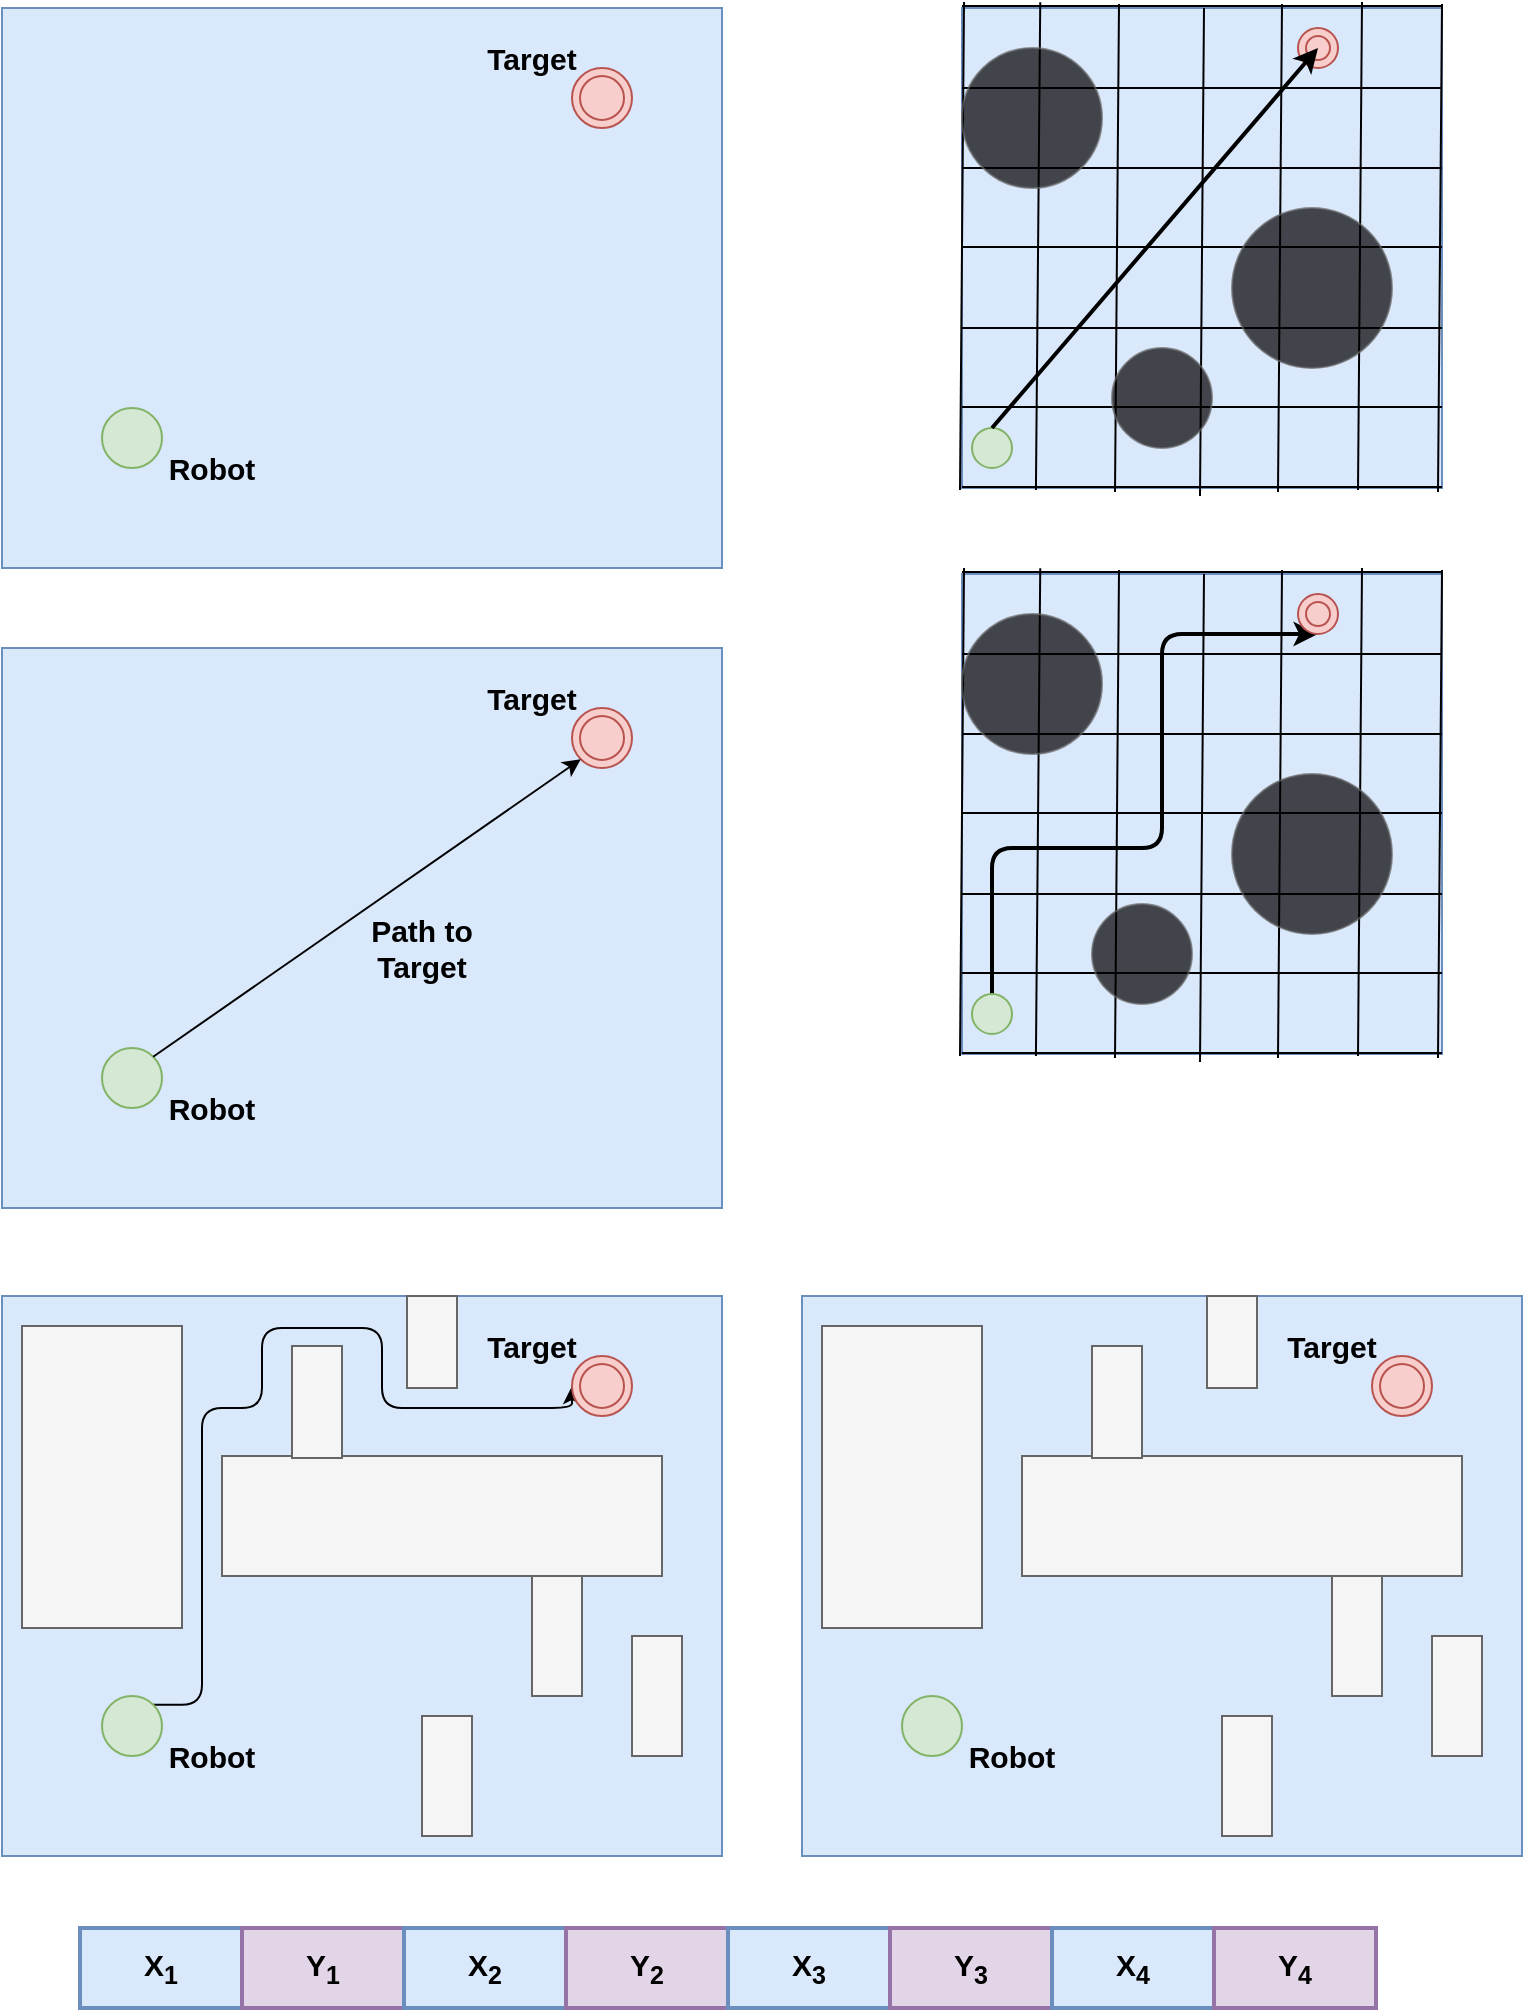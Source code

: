 <mxfile version="10.6.1" type="github"><diagram id="Xp3_fmOVAIQU0Qu5Qnvm" name="Page-1"><mxGraphModel dx="1141" dy="742" grid="1" gridSize="10" guides="1" tooltips="1" connect="1" arrows="1" fold="1" page="1" pageScale="1" pageWidth="850" pageHeight="1100" math="0" shadow="0"><root><mxCell id="0"/><mxCell id="1" parent="0"/><mxCell id="iXY8egywMgl25E5ZSoyj-1" value="" style="rounded=0;whiteSpace=wrap;html=1;fillColor=#dae8fc;strokeColor=#6c8ebf;" vertex="1" parent="1"><mxGeometry x="40" y="40" width="360" height="280" as="geometry"/></mxCell><mxCell id="iXY8egywMgl25E5ZSoyj-3" value="" style="ellipse;whiteSpace=wrap;html=1;aspect=fixed;fillColor=#d5e8d4;strokeColor=#82b366;" vertex="1" parent="1"><mxGeometry x="90" y="240" width="30" height="30" as="geometry"/></mxCell><mxCell id="iXY8egywMgl25E5ZSoyj-4" value="" style="ellipse;shape=doubleEllipse;whiteSpace=wrap;html=1;aspect=fixed;fillColor=#f8cecc;strokeColor=#b85450;" vertex="1" parent="1"><mxGeometry x="325" y="70" width="30" height="30" as="geometry"/></mxCell><mxCell id="iXY8egywMgl25E5ZSoyj-11" value="&lt;div style=&quot;font-size: 15px&quot;&gt;&lt;font style=&quot;font-size: 15px&quot;&gt;&lt;b&gt;Robot&lt;/b&gt;&lt;/font&gt;&lt;/div&gt;" style="text;html=1;strokeColor=none;fillColor=none;align=center;verticalAlign=middle;whiteSpace=wrap;rounded=0;" vertex="1" parent="1"><mxGeometry x="105" y="250" width="80" height="40" as="geometry"/></mxCell><mxCell id="iXY8egywMgl25E5ZSoyj-12" value="&lt;b&gt;&lt;font style=&quot;font-size: 15px&quot;&gt;Target&lt;/font&gt;&lt;/b&gt;" style="text;html=1;strokeColor=none;fillColor=none;align=center;verticalAlign=middle;whiteSpace=wrap;rounded=0;" vertex="1" parent="1"><mxGeometry x="265" y="45" width="80" height="40" as="geometry"/></mxCell><mxCell id="iXY8egywMgl25E5ZSoyj-13" value="" style="rounded=0;whiteSpace=wrap;html=1;fillColor=#dae8fc;strokeColor=#6c8ebf;" vertex="1" parent="1"><mxGeometry x="40" y="360" width="360" height="280" as="geometry"/></mxCell><mxCell id="iXY8egywMgl25E5ZSoyj-14" value="" style="ellipse;whiteSpace=wrap;html=1;aspect=fixed;fillColor=#d5e8d4;strokeColor=#82b366;" vertex="1" parent="1"><mxGeometry x="90" y="560" width="30" height="30" as="geometry"/></mxCell><mxCell id="iXY8egywMgl25E5ZSoyj-15" value="" style="ellipse;shape=doubleEllipse;whiteSpace=wrap;html=1;aspect=fixed;fillColor=#f8cecc;strokeColor=#b85450;" vertex="1" parent="1"><mxGeometry x="325" y="390" width="30" height="30" as="geometry"/></mxCell><mxCell id="iXY8egywMgl25E5ZSoyj-16" value="&lt;div style=&quot;font-size: 15px&quot;&gt;&lt;font style=&quot;font-size: 15px&quot;&gt;&lt;b&gt;Robot&lt;/b&gt;&lt;/font&gt;&lt;/div&gt;" style="text;html=1;strokeColor=none;fillColor=none;align=center;verticalAlign=middle;whiteSpace=wrap;rounded=0;" vertex="1" parent="1"><mxGeometry x="105" y="570" width="80" height="40" as="geometry"/></mxCell><mxCell id="iXY8egywMgl25E5ZSoyj-17" value="&lt;b&gt;&lt;font style=&quot;font-size: 15px&quot;&gt;Target&lt;/font&gt;&lt;/b&gt;" style="text;html=1;strokeColor=none;fillColor=none;align=center;verticalAlign=middle;whiteSpace=wrap;rounded=0;" vertex="1" parent="1"><mxGeometry x="265" y="365" width="80" height="40" as="geometry"/></mxCell><mxCell id="iXY8egywMgl25E5ZSoyj-18" value="" style="endArrow=classic;html=1;strokeColor=#000000;exitX=1;exitY=0;exitDx=0;exitDy=0;entryX=0;entryY=1;entryDx=0;entryDy=0;" edge="1" parent="1" source="iXY8egywMgl25E5ZSoyj-14" target="iXY8egywMgl25E5ZSoyj-15"><mxGeometry width="50" height="50" relative="1" as="geometry"><mxPoint x="40" y="710" as="sourcePoint"/><mxPoint x="90" y="660" as="targetPoint"/></mxGeometry></mxCell><mxCell id="iXY8egywMgl25E5ZSoyj-19" value="&lt;b&gt;&lt;font style=&quot;font-size: 15px&quot;&gt;Path to Target&lt;/font&gt;&lt;/b&gt;" style="text;html=1;strokeColor=none;fillColor=none;align=center;verticalAlign=middle;whiteSpace=wrap;rounded=0;" vertex="1" parent="1"><mxGeometry x="220" y="500" width="60" height="20" as="geometry"/></mxCell><mxCell id="iXY8egywMgl25E5ZSoyj-21" value="" style="rounded=0;whiteSpace=wrap;html=1;fillColor=#dae8fc;strokeColor=#6c8ebf;" vertex="1" parent="1"><mxGeometry x="40" y="684" width="360" height="280" as="geometry"/></mxCell><mxCell id="iXY8egywMgl25E5ZSoyj-36" style="edgeStyle=orthogonalEdgeStyle;rounded=1;orthogonalLoop=1;jettySize=auto;html=1;exitX=1;exitY=0;exitDx=0;exitDy=0;entryX=0;entryY=0.5;entryDx=0;entryDy=0;strokeColor=#000000;" edge="1" parent="1" source="iXY8egywMgl25E5ZSoyj-22" target="iXY8egywMgl25E5ZSoyj-23"><mxGeometry relative="1" as="geometry"><Array as="points"><mxPoint x="140" y="888"/><mxPoint x="140" y="740"/><mxPoint x="170" y="740"/><mxPoint x="170" y="700"/><mxPoint x="230" y="700"/><mxPoint x="230" y="740"/><mxPoint x="325" y="740"/></Array></mxGeometry></mxCell><mxCell id="iXY8egywMgl25E5ZSoyj-22" value="" style="ellipse;whiteSpace=wrap;html=1;aspect=fixed;fillColor=#d5e8d4;strokeColor=#82b366;" vertex="1" parent="1"><mxGeometry x="90" y="884" width="30" height="30" as="geometry"/></mxCell><mxCell id="iXY8egywMgl25E5ZSoyj-23" value="" style="ellipse;shape=doubleEllipse;whiteSpace=wrap;html=1;aspect=fixed;fillColor=#f8cecc;strokeColor=#b85450;" vertex="1" parent="1"><mxGeometry x="325" y="714" width="30" height="30" as="geometry"/></mxCell><mxCell id="iXY8egywMgl25E5ZSoyj-24" value="&lt;div style=&quot;font-size: 15px&quot;&gt;&lt;font style=&quot;font-size: 15px&quot;&gt;&lt;b&gt;Robot&lt;/b&gt;&lt;/font&gt;&lt;/div&gt;" style="text;html=1;strokeColor=none;fillColor=none;align=center;verticalAlign=middle;whiteSpace=wrap;rounded=0;" vertex="1" parent="1"><mxGeometry x="105" y="894" width="80" height="40" as="geometry"/></mxCell><mxCell id="iXY8egywMgl25E5ZSoyj-25" value="&lt;b&gt;&lt;font style=&quot;font-size: 15px&quot;&gt;Target&lt;/font&gt;&lt;/b&gt;" style="text;html=1;strokeColor=none;fillColor=none;align=center;verticalAlign=middle;whiteSpace=wrap;rounded=0;" vertex="1" parent="1"><mxGeometry x="265" y="689" width="80" height="40" as="geometry"/></mxCell><mxCell id="iXY8egywMgl25E5ZSoyj-26" value="" style="rounded=0;whiteSpace=wrap;html=1;strokeColor=#666666;fillColor=#f5f5f5;fontColor=#333333;" vertex="1" parent="1"><mxGeometry x="50" y="699" width="80" height="151" as="geometry"/></mxCell><mxCell id="iXY8egywMgl25E5ZSoyj-27" value="" style="rounded=0;whiteSpace=wrap;html=1;strokeColor=#666666;fillColor=#f5f5f5;fontColor=#333333;" vertex="1" parent="1"><mxGeometry x="150" y="764" width="220" height="60" as="geometry"/></mxCell><mxCell id="iXY8egywMgl25E5ZSoyj-33" value="" style="rounded=0;whiteSpace=wrap;html=1;strokeColor=#666666;fillColor=#f5f5f5;fontColor=#333333;" vertex="1" parent="1"><mxGeometry x="250" y="894" width="25" height="60" as="geometry"/></mxCell><mxCell id="iXY8egywMgl25E5ZSoyj-34" value="" style="rounded=0;whiteSpace=wrap;html=1;fillColor=#f5f5f5;strokeColor=#666666;fontColor=#333333;" vertex="1" parent="1"><mxGeometry x="185" y="709" width="25" height="56" as="geometry"/></mxCell><mxCell id="iXY8egywMgl25E5ZSoyj-35" value="" style="rounded=0;whiteSpace=wrap;html=1;strokeColor=#666666;fillColor=#f5f5f5;fontColor=#333333;" vertex="1" parent="1"><mxGeometry x="242.5" y="684" width="25" height="46" as="geometry"/></mxCell><mxCell id="iXY8egywMgl25E5ZSoyj-37" value="" style="rounded=0;whiteSpace=wrap;html=1;strokeColor=#666666;fillColor=#f5f5f5;fontColor=#333333;" vertex="1" parent="1"><mxGeometry x="305" y="824" width="25" height="60" as="geometry"/></mxCell><mxCell id="iXY8egywMgl25E5ZSoyj-38" value="" style="rounded=0;whiteSpace=wrap;html=1;strokeColor=#666666;fillColor=#f5f5f5;fontColor=#333333;" vertex="1" parent="1"><mxGeometry x="355" y="854" width="25" height="60" as="geometry"/></mxCell><mxCell id="iXY8egywMgl25E5ZSoyj-39" value="" style="rounded=0;whiteSpace=wrap;html=1;fillColor=#dae8fc;strokeColor=#6c8ebf;" vertex="1" parent="1"><mxGeometry x="440" y="684" width="360" height="280" as="geometry"/></mxCell><mxCell id="iXY8egywMgl25E5ZSoyj-41" value="" style="ellipse;whiteSpace=wrap;html=1;aspect=fixed;fillColor=#d5e8d4;strokeColor=#82b366;" vertex="1" parent="1"><mxGeometry x="490" y="884" width="30" height="30" as="geometry"/></mxCell><mxCell id="iXY8egywMgl25E5ZSoyj-42" value="" style="ellipse;shape=doubleEllipse;whiteSpace=wrap;html=1;aspect=fixed;fillColor=#f8cecc;strokeColor=#b85450;" vertex="1" parent="1"><mxGeometry x="725" y="714" width="30" height="30" as="geometry"/></mxCell><mxCell id="iXY8egywMgl25E5ZSoyj-43" value="&lt;div style=&quot;font-size: 15px&quot;&gt;&lt;font style=&quot;font-size: 15px&quot;&gt;&lt;b&gt;Robot&lt;/b&gt;&lt;/font&gt;&lt;/div&gt;" style="text;html=1;strokeColor=none;fillColor=none;align=center;verticalAlign=middle;whiteSpace=wrap;rounded=0;" vertex="1" parent="1"><mxGeometry x="505" y="894" width="80" height="40" as="geometry"/></mxCell><mxCell id="iXY8egywMgl25E5ZSoyj-44" value="&lt;b&gt;&lt;font style=&quot;font-size: 15px&quot;&gt;Target&lt;/font&gt;&lt;/b&gt;" style="text;html=1;strokeColor=none;fillColor=none;align=center;verticalAlign=middle;whiteSpace=wrap;rounded=0;" vertex="1" parent="1"><mxGeometry x="665" y="689" width="80" height="40" as="geometry"/></mxCell><mxCell id="iXY8egywMgl25E5ZSoyj-45" value="" style="rounded=0;whiteSpace=wrap;html=1;strokeColor=#666666;fillColor=#f5f5f5;fontColor=#333333;" vertex="1" parent="1"><mxGeometry x="450" y="699" width="80" height="151" as="geometry"/></mxCell><mxCell id="iXY8egywMgl25E5ZSoyj-46" value="" style="rounded=0;whiteSpace=wrap;html=1;strokeColor=#666666;fillColor=#f5f5f5;fontColor=#333333;" vertex="1" parent="1"><mxGeometry x="550" y="764" width="220" height="60" as="geometry"/></mxCell><mxCell id="iXY8egywMgl25E5ZSoyj-47" value="" style="rounded=0;whiteSpace=wrap;html=1;strokeColor=#666666;fillColor=#f5f5f5;fontColor=#333333;" vertex="1" parent="1"><mxGeometry x="650" y="894" width="25" height="60" as="geometry"/></mxCell><mxCell id="iXY8egywMgl25E5ZSoyj-48" value="" style="rounded=0;whiteSpace=wrap;html=1;fillColor=#f5f5f5;strokeColor=#666666;fontColor=#333333;" vertex="1" parent="1"><mxGeometry x="585" y="709" width="25" height="56" as="geometry"/></mxCell><mxCell id="iXY8egywMgl25E5ZSoyj-49" value="" style="rounded=0;whiteSpace=wrap;html=1;strokeColor=#666666;fillColor=#f5f5f5;fontColor=#333333;" vertex="1" parent="1"><mxGeometry x="642.5" y="684" width="25" height="46" as="geometry"/></mxCell><mxCell id="iXY8egywMgl25E5ZSoyj-50" value="" style="rounded=0;whiteSpace=wrap;html=1;strokeColor=#666666;fillColor=#f5f5f5;fontColor=#333333;" vertex="1" parent="1"><mxGeometry x="705" y="824" width="25" height="60" as="geometry"/></mxCell><mxCell id="iXY8egywMgl25E5ZSoyj-51" value="" style="rounded=0;whiteSpace=wrap;html=1;strokeColor=#666666;fillColor=#f5f5f5;fontColor=#333333;" vertex="1" parent="1"><mxGeometry x="755" y="854" width="25" height="60" as="geometry"/></mxCell><mxCell id="iXY8egywMgl25E5ZSoyj-52" value="" style="rounded=0;whiteSpace=wrap;html=1;fillColor=#dae8fc;strokeColor=#6c8ebf;" vertex="1" parent="1"><mxGeometry x="520" y="40" width="240" height="240" as="geometry"/></mxCell><mxCell id="iXY8egywMgl25E5ZSoyj-53" value="" style="endArrow=none;html=1;strokeColor=#000000;exitX=0.154;exitY=1.004;exitDx=0;exitDy=0;exitPerimeter=0;entryX=0.163;entryY=-0.012;entryDx=0;entryDy=0;entryPerimeter=0;" edge="1" parent="1" source="iXY8egywMgl25E5ZSoyj-52" target="iXY8egywMgl25E5ZSoyj-52"><mxGeometry width="50" height="50" relative="1" as="geometry"><mxPoint x="550" y="280" as="sourcePoint"/><mxPoint x="600" y="230" as="targetPoint"/></mxGeometry></mxCell><mxCell id="iXY8egywMgl25E5ZSoyj-54" value="" style="endArrow=none;html=1;strokeColor=#000000;exitX=0.154;exitY=1.004;exitDx=0;exitDy=0;exitPerimeter=0;entryX=0.163;entryY=-0.012;entryDx=0;entryDy=0;entryPerimeter=0;" edge="1" parent="1"><mxGeometry width="50" height="50" relative="1" as="geometry"><mxPoint x="596.5" y="282" as="sourcePoint"/><mxPoint x="598.5" y="38" as="targetPoint"/></mxGeometry></mxCell><mxCell id="iXY8egywMgl25E5ZSoyj-55" value="" style="endArrow=none;html=1;strokeColor=#000000;exitX=0.154;exitY=1.004;exitDx=0;exitDy=0;exitPerimeter=0;entryX=0.163;entryY=-0.012;entryDx=0;entryDy=0;entryPerimeter=0;" edge="1" parent="1"><mxGeometry width="50" height="50" relative="1" as="geometry"><mxPoint x="639" y="284" as="sourcePoint"/><mxPoint x="641" y="40" as="targetPoint"/></mxGeometry></mxCell><mxCell id="iXY8egywMgl25E5ZSoyj-56" value="" style="endArrow=none;html=1;strokeColor=#000000;exitX=0.154;exitY=1.004;exitDx=0;exitDy=0;exitPerimeter=0;entryX=0.163;entryY=-0.012;entryDx=0;entryDy=0;entryPerimeter=0;" edge="1" parent="1"><mxGeometry width="50" height="50" relative="1" as="geometry"><mxPoint x="678" y="282" as="sourcePoint"/><mxPoint x="680" y="38" as="targetPoint"/></mxGeometry></mxCell><mxCell id="iXY8egywMgl25E5ZSoyj-57" value="" style="endArrow=none;html=1;strokeColor=#000000;exitX=0.154;exitY=1.004;exitDx=0;exitDy=0;exitPerimeter=0;entryX=0.163;entryY=-0.012;entryDx=0;entryDy=0;entryPerimeter=0;" edge="1" parent="1"><mxGeometry width="50" height="50" relative="1" as="geometry"><mxPoint x="718" y="281" as="sourcePoint"/><mxPoint x="720" y="37" as="targetPoint"/></mxGeometry></mxCell><mxCell id="iXY8egywMgl25E5ZSoyj-58" value="" style="endArrow=none;html=1;strokeColor=#000000;exitX=0.154;exitY=1.004;exitDx=0;exitDy=0;exitPerimeter=0;entryX=0.163;entryY=-0.012;entryDx=0;entryDy=0;entryPerimeter=0;" edge="1" parent="1"><mxGeometry width="50" height="50" relative="1" as="geometry"><mxPoint x="519" y="281" as="sourcePoint"/><mxPoint x="521" y="37" as="targetPoint"/></mxGeometry></mxCell><mxCell id="iXY8egywMgl25E5ZSoyj-59" value="" style="endArrow=none;html=1;strokeColor=#000000;exitX=0.154;exitY=1.004;exitDx=0;exitDy=0;exitPerimeter=0;entryX=0.163;entryY=-0.012;entryDx=0;entryDy=0;entryPerimeter=0;" edge="1" parent="1"><mxGeometry width="50" height="50" relative="1" as="geometry"><mxPoint x="758" y="282" as="sourcePoint"/><mxPoint x="760" y="38" as="targetPoint"/></mxGeometry></mxCell><mxCell id="iXY8egywMgl25E5ZSoyj-61" value="" style="endArrow=none;html=1;strokeColor=#000000;" edge="1" parent="1"><mxGeometry width="50" height="50" relative="1" as="geometry"><mxPoint x="520" y="279.5" as="sourcePoint"/><mxPoint x="760" y="279.5" as="targetPoint"/></mxGeometry></mxCell><mxCell id="iXY8egywMgl25E5ZSoyj-62" value="" style="endArrow=none;html=1;strokeColor=#000000;" edge="1" parent="1"><mxGeometry width="50" height="50" relative="1" as="geometry"><mxPoint x="520" y="239.5" as="sourcePoint"/><mxPoint x="760" y="239.5" as="targetPoint"/></mxGeometry></mxCell><mxCell id="iXY8egywMgl25E5ZSoyj-63" value="" style="endArrow=none;html=1;strokeColor=#000000;" edge="1" parent="1"><mxGeometry width="50" height="50" relative="1" as="geometry"><mxPoint x="520" y="200" as="sourcePoint"/><mxPoint x="760" y="200" as="targetPoint"/></mxGeometry></mxCell><mxCell id="iXY8egywMgl25E5ZSoyj-64" value="" style="endArrow=none;html=1;strokeColor=#000000;" edge="1" parent="1"><mxGeometry width="50" height="50" relative="1" as="geometry"><mxPoint x="520" y="159.5" as="sourcePoint"/><mxPoint x="760" y="159.5" as="targetPoint"/></mxGeometry></mxCell><mxCell id="iXY8egywMgl25E5ZSoyj-65" value="" style="endArrow=none;html=1;strokeColor=#000000;" edge="1" parent="1"><mxGeometry width="50" height="50" relative="1" as="geometry"><mxPoint x="520" y="120" as="sourcePoint"/><mxPoint x="760" y="120" as="targetPoint"/></mxGeometry></mxCell><mxCell id="iXY8egywMgl25E5ZSoyj-66" value="" style="endArrow=none;html=1;strokeColor=#000000;" edge="1" parent="1"><mxGeometry width="50" height="50" relative="1" as="geometry"><mxPoint x="520" y="80" as="sourcePoint"/><mxPoint x="760" y="80" as="targetPoint"/></mxGeometry></mxCell><mxCell id="iXY8egywMgl25E5ZSoyj-67" value="" style="endArrow=none;html=1;strokeColor=#000000;" edge="1" parent="1"><mxGeometry width="50" height="50" relative="1" as="geometry"><mxPoint x="520" y="39" as="sourcePoint"/><mxPoint x="760" y="39" as="targetPoint"/></mxGeometry></mxCell><mxCell id="iXY8egywMgl25E5ZSoyj-68" value="" style="ellipse;whiteSpace=wrap;html=1;aspect=fixed;fillColor=#000000;opacity=70;strokeColor=#666666;fontColor=#333333;" vertex="1" parent="1"><mxGeometry x="655" y="140" width="80" height="80" as="geometry"/></mxCell><mxCell id="iXY8egywMgl25E5ZSoyj-69" value="" style="ellipse;whiteSpace=wrap;html=1;aspect=fixed;fillColor=#000000;opacity=70;strokeColor=#666666;fontColor=#333333;" vertex="1" parent="1"><mxGeometry x="520" y="60" width="70" height="70" as="geometry"/></mxCell><mxCell id="iXY8egywMgl25E5ZSoyj-71" value="" style="ellipse;whiteSpace=wrap;html=1;aspect=fixed;fillColor=#000000;opacity=70;strokeColor=#666666;fontColor=#333333;" vertex="1" parent="1"><mxGeometry x="595" y="210" width="50" height="50" as="geometry"/></mxCell><mxCell id="iXY8egywMgl25E5ZSoyj-74" value="" style="ellipse;whiteSpace=wrap;html=1;aspect=fixed;fillColor=#d5e8d4;strokeColor=#82b366;" vertex="1" parent="1"><mxGeometry x="525" y="250" width="20" height="20" as="geometry"/></mxCell><mxCell id="iXY8egywMgl25E5ZSoyj-76" value="" style="ellipse;shape=doubleEllipse;whiteSpace=wrap;html=1;aspect=fixed;fillColor=#f8cecc;strokeColor=#b85450;" vertex="1" parent="1"><mxGeometry x="688" y="50" width="20" height="20" as="geometry"/></mxCell><mxCell id="iXY8egywMgl25E5ZSoyj-78" value="" style="rounded=0;whiteSpace=wrap;html=1;fillColor=#dae8fc;strokeColor=#6c8ebf;" vertex="1" parent="1"><mxGeometry x="520" y="323" width="240" height="240" as="geometry"/></mxCell><mxCell id="iXY8egywMgl25E5ZSoyj-79" value="" style="endArrow=none;html=1;strokeColor=#000000;exitX=0.154;exitY=1.004;exitDx=0;exitDy=0;exitPerimeter=0;entryX=0.163;entryY=-0.012;entryDx=0;entryDy=0;entryPerimeter=0;" edge="1" parent="1" source="iXY8egywMgl25E5ZSoyj-78" target="iXY8egywMgl25E5ZSoyj-78"><mxGeometry width="50" height="50" relative="1" as="geometry"><mxPoint x="550" y="563" as="sourcePoint"/><mxPoint x="600" y="513" as="targetPoint"/></mxGeometry></mxCell><mxCell id="iXY8egywMgl25E5ZSoyj-80" value="" style="endArrow=none;html=1;strokeColor=#000000;exitX=0.154;exitY=1.004;exitDx=0;exitDy=0;exitPerimeter=0;entryX=0.163;entryY=-0.012;entryDx=0;entryDy=0;entryPerimeter=0;" edge="1" parent="1"><mxGeometry width="50" height="50" relative="1" as="geometry"><mxPoint x="596.5" y="565" as="sourcePoint"/><mxPoint x="598.5" y="321" as="targetPoint"/></mxGeometry></mxCell><mxCell id="iXY8egywMgl25E5ZSoyj-81" value="" style="endArrow=none;html=1;strokeColor=#000000;exitX=0.154;exitY=1.004;exitDx=0;exitDy=0;exitPerimeter=0;entryX=0.163;entryY=-0.012;entryDx=0;entryDy=0;entryPerimeter=0;" edge="1" parent="1"><mxGeometry width="50" height="50" relative="1" as="geometry"><mxPoint x="639" y="567" as="sourcePoint"/><mxPoint x="641" y="323" as="targetPoint"/></mxGeometry></mxCell><mxCell id="iXY8egywMgl25E5ZSoyj-82" value="" style="endArrow=none;html=1;strokeColor=#000000;exitX=0.154;exitY=1.004;exitDx=0;exitDy=0;exitPerimeter=0;entryX=0.163;entryY=-0.012;entryDx=0;entryDy=0;entryPerimeter=0;" edge="1" parent="1"><mxGeometry width="50" height="50" relative="1" as="geometry"><mxPoint x="678" y="565" as="sourcePoint"/><mxPoint x="680" y="321" as="targetPoint"/></mxGeometry></mxCell><mxCell id="iXY8egywMgl25E5ZSoyj-83" value="" style="endArrow=none;html=1;strokeColor=#000000;exitX=0.154;exitY=1.004;exitDx=0;exitDy=0;exitPerimeter=0;entryX=0.163;entryY=-0.012;entryDx=0;entryDy=0;entryPerimeter=0;" edge="1" parent="1"><mxGeometry width="50" height="50" relative="1" as="geometry"><mxPoint x="718" y="564" as="sourcePoint"/><mxPoint x="720" y="320" as="targetPoint"/></mxGeometry></mxCell><mxCell id="iXY8egywMgl25E5ZSoyj-84" value="" style="endArrow=none;html=1;strokeColor=#000000;exitX=0.154;exitY=1.004;exitDx=0;exitDy=0;exitPerimeter=0;entryX=0.163;entryY=-0.012;entryDx=0;entryDy=0;entryPerimeter=0;" edge="1" parent="1"><mxGeometry width="50" height="50" relative="1" as="geometry"><mxPoint x="519" y="564" as="sourcePoint"/><mxPoint x="521" y="320" as="targetPoint"/></mxGeometry></mxCell><mxCell id="iXY8egywMgl25E5ZSoyj-85" value="" style="endArrow=none;html=1;strokeColor=#000000;exitX=0.154;exitY=1.004;exitDx=0;exitDy=0;exitPerimeter=0;entryX=0.163;entryY=-0.012;entryDx=0;entryDy=0;entryPerimeter=0;" edge="1" parent="1"><mxGeometry width="50" height="50" relative="1" as="geometry"><mxPoint x="758" y="565" as="sourcePoint"/><mxPoint x="760" y="321" as="targetPoint"/></mxGeometry></mxCell><mxCell id="iXY8egywMgl25E5ZSoyj-86" value="" style="endArrow=none;html=1;strokeColor=#000000;" edge="1" parent="1"><mxGeometry width="50" height="50" relative="1" as="geometry"><mxPoint x="520" y="562.5" as="sourcePoint"/><mxPoint x="760" y="562.5" as="targetPoint"/></mxGeometry></mxCell><mxCell id="iXY8egywMgl25E5ZSoyj-87" value="" style="endArrow=none;html=1;strokeColor=#000000;" edge="1" parent="1"><mxGeometry width="50" height="50" relative="1" as="geometry"><mxPoint x="520" y="522.5" as="sourcePoint"/><mxPoint x="760" y="522.5" as="targetPoint"/></mxGeometry></mxCell><mxCell id="iXY8egywMgl25E5ZSoyj-88" value="" style="endArrow=none;html=1;strokeColor=#000000;" edge="1" parent="1"><mxGeometry width="50" height="50" relative="1" as="geometry"><mxPoint x="520" y="483" as="sourcePoint"/><mxPoint x="760" y="483" as="targetPoint"/></mxGeometry></mxCell><mxCell id="iXY8egywMgl25E5ZSoyj-89" value="" style="endArrow=none;html=1;strokeColor=#000000;" edge="1" parent="1"><mxGeometry width="50" height="50" relative="1" as="geometry"><mxPoint x="520" y="442.5" as="sourcePoint"/><mxPoint x="760" y="442.5" as="targetPoint"/></mxGeometry></mxCell><mxCell id="iXY8egywMgl25E5ZSoyj-90" value="" style="endArrow=none;html=1;strokeColor=#000000;" edge="1" parent="1"><mxGeometry width="50" height="50" relative="1" as="geometry"><mxPoint x="520" y="403" as="sourcePoint"/><mxPoint x="760" y="403" as="targetPoint"/></mxGeometry></mxCell><mxCell id="iXY8egywMgl25E5ZSoyj-91" value="" style="endArrow=none;html=1;strokeColor=#000000;" edge="1" parent="1"><mxGeometry width="50" height="50" relative="1" as="geometry"><mxPoint x="520" y="363" as="sourcePoint"/><mxPoint x="760" y="363" as="targetPoint"/></mxGeometry></mxCell><mxCell id="iXY8egywMgl25E5ZSoyj-92" value="" style="endArrow=none;html=1;strokeColor=#000000;" edge="1" parent="1"><mxGeometry width="50" height="50" relative="1" as="geometry"><mxPoint x="520" y="322" as="sourcePoint"/><mxPoint x="760" y="322" as="targetPoint"/></mxGeometry></mxCell><mxCell id="iXY8egywMgl25E5ZSoyj-93" value="" style="ellipse;whiteSpace=wrap;html=1;aspect=fixed;fillColor=#000000;opacity=70;strokeColor=#666666;fontColor=#333333;" vertex="1" parent="1"><mxGeometry x="655" y="423" width="80" height="80" as="geometry"/></mxCell><mxCell id="iXY8egywMgl25E5ZSoyj-94" value="" style="ellipse;whiteSpace=wrap;html=1;aspect=fixed;fillColor=#000000;opacity=70;strokeColor=#666666;fontColor=#333333;" vertex="1" parent="1"><mxGeometry x="520" y="343" width="70" height="70" as="geometry"/></mxCell><mxCell id="iXY8egywMgl25E5ZSoyj-95" value="" style="ellipse;whiteSpace=wrap;html=1;aspect=fixed;fillColor=#000000;opacity=70;strokeColor=#666666;fontColor=#333333;" vertex="1" parent="1"><mxGeometry x="585" y="488" width="50" height="50" as="geometry"/></mxCell><mxCell id="iXY8egywMgl25E5ZSoyj-99" style="edgeStyle=orthogonalEdgeStyle;rounded=1;orthogonalLoop=1;jettySize=auto;html=1;exitX=0.5;exitY=0;exitDx=0;exitDy=0;entryX=0.5;entryY=1;entryDx=0;entryDy=0;strokeColor=#000000;strokeWidth=2;" edge="1" parent="1" source="iXY8egywMgl25E5ZSoyj-96" target="iXY8egywMgl25E5ZSoyj-97"><mxGeometry relative="1" as="geometry"><Array as="points"><mxPoint x="535" y="460"/><mxPoint x="620" y="460"/><mxPoint x="620" y="353"/></Array></mxGeometry></mxCell><mxCell id="iXY8egywMgl25E5ZSoyj-96" value="" style="ellipse;whiteSpace=wrap;html=1;aspect=fixed;fillColor=#d5e8d4;strokeColor=#82b366;" vertex="1" parent="1"><mxGeometry x="525" y="533" width="20" height="20" as="geometry"/></mxCell><mxCell id="iXY8egywMgl25E5ZSoyj-97" value="" style="ellipse;shape=doubleEllipse;whiteSpace=wrap;html=1;aspect=fixed;fillColor=#f8cecc;strokeColor=#b85450;" vertex="1" parent="1"><mxGeometry x="688" y="333" width="20" height="20" as="geometry"/></mxCell><mxCell id="iXY8egywMgl25E5ZSoyj-98" value="" style="endArrow=classic;html=1;strokeColor=#000000;exitX=0.5;exitY=0;exitDx=0;exitDy=0;strokeWidth=2;" edge="1" parent="1" source="iXY8egywMgl25E5ZSoyj-74"><mxGeometry width="50" height="50" relative="1" as="geometry"><mxPoint x="648" y="110" as="sourcePoint"/><mxPoint x="698" y="60" as="targetPoint"/></mxGeometry></mxCell><mxCell id="iXY8egywMgl25E5ZSoyj-100" value="&lt;b&gt;&lt;font style=&quot;font-size: 15px&quot;&gt;X&lt;sub&gt;1&lt;/sub&gt;&lt;/font&gt;&lt;/b&gt;" style="rounded=0;whiteSpace=wrap;html=1;strokeWidth=2;fillColor=#dae8fc;strokeColor=#6c8ebf;" vertex="1" parent="1"><mxGeometry x="79" y="1000" width="81" height="40" as="geometry"/></mxCell><mxCell id="iXY8egywMgl25E5ZSoyj-103" value="&lt;b&gt;&lt;font style=&quot;font-size: 15px&quot;&gt;Y&lt;sub&gt;1&lt;/sub&gt;&lt;/font&gt;&lt;/b&gt;" style="rounded=0;whiteSpace=wrap;html=1;strokeWidth=2;fillColor=#e1d5e7;strokeColor=#9673a6;" vertex="1" parent="1"><mxGeometry x="160" y="1000" width="81" height="40" as="geometry"/></mxCell><mxCell id="iXY8egywMgl25E5ZSoyj-105" value="&lt;b&gt;&lt;font style=&quot;font-size: 15px&quot;&gt;X&lt;sub&gt;2&lt;/sub&gt;&lt;/font&gt;&lt;/b&gt;" style="rounded=0;whiteSpace=wrap;html=1;strokeWidth=2;fillColor=#dae8fc;strokeColor=#6c8ebf;" vertex="1" parent="1"><mxGeometry x="241" y="1000" width="81" height="40" as="geometry"/></mxCell><mxCell id="iXY8egywMgl25E5ZSoyj-106" value="&lt;b&gt;&lt;font style=&quot;font-size: 15px&quot;&gt;Y&lt;sub&gt;2&lt;/sub&gt;&lt;/font&gt;&lt;/b&gt;" style="rounded=0;whiteSpace=wrap;html=1;strokeWidth=2;fillColor=#e1d5e7;strokeColor=#9673a6;" vertex="1" parent="1"><mxGeometry x="322" y="1000" width="81" height="40" as="geometry"/></mxCell><mxCell id="iXY8egywMgl25E5ZSoyj-109" value="&lt;b&gt;&lt;font style=&quot;font-size: 15px&quot;&gt;X&lt;sub&gt;3&lt;/sub&gt;&lt;/font&gt;&lt;/b&gt;" style="rounded=0;whiteSpace=wrap;html=1;strokeWidth=2;fillColor=#dae8fc;strokeColor=#6c8ebf;" vertex="1" parent="1"><mxGeometry x="403" y="1000" width="81" height="40" as="geometry"/></mxCell><mxCell id="iXY8egywMgl25E5ZSoyj-110" value="&lt;b&gt;&lt;font style=&quot;font-size: 15px&quot;&gt;Y&lt;sub&gt;3&lt;/sub&gt;&lt;/font&gt;&lt;/b&gt;" style="rounded=0;whiteSpace=wrap;html=1;strokeWidth=2;fillColor=#e1d5e7;strokeColor=#9673a6;" vertex="1" parent="1"><mxGeometry x="484" y="1000" width="81" height="40" as="geometry"/></mxCell><mxCell id="iXY8egywMgl25E5ZSoyj-111" value="&lt;b&gt;&lt;font style=&quot;font-size: 15px&quot;&gt;X&lt;sub&gt;4&lt;/sub&gt;&lt;/font&gt;&lt;/b&gt;" style="rounded=0;whiteSpace=wrap;html=1;strokeWidth=2;fillColor=#dae8fc;strokeColor=#6c8ebf;" vertex="1" parent="1"><mxGeometry x="565" y="1000" width="81" height="40" as="geometry"/></mxCell><mxCell id="iXY8egywMgl25E5ZSoyj-112" value="&lt;b&gt;&lt;font style=&quot;font-size: 15px&quot;&gt;Y&lt;sub&gt;4&lt;/sub&gt;&lt;/font&gt;&lt;/b&gt;" style="rounded=0;whiteSpace=wrap;html=1;strokeWidth=2;fillColor=#e1d5e7;strokeColor=#9673a6;" vertex="1" parent="1"><mxGeometry x="646" y="1000" width="81" height="40" as="geometry"/></mxCell></root></mxGraphModel></diagram></mxfile>
